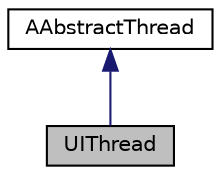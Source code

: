 digraph "UIThread"
{
 // LATEX_PDF_SIZE
  edge [fontname="Helvetica",fontsize="10",labelfontname="Helvetica",labelfontsize="10"];
  node [fontname="Helvetica",fontsize="10",shape=record];
  Node1 [label="UIThread",height=0.2,width=0.4,color="black", fillcolor="grey75", style="filled", fontcolor="black",tooltip=" "];
  Node2 -> Node1 [dir="back",color="midnightblue",fontsize="10",style="solid",fontname="Helvetica"];
  Node2 [label="AAbstractThread",height=0.2,width=0.4,color="black", fillcolor="white", style="filled",URL="$classAAbstractThread.html",tooltip="Represents an abstract thread. Not all threads are created through AThread - these are interfaced wit..."];
}
